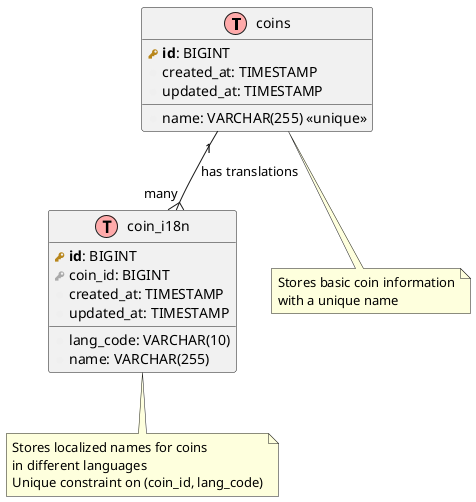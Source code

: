 @startuml CoinDesk ER Diagram

!define TABLE(name,desc) class name as "desc" << (T,#FFAAAA) >>
!define PRIMARY_KEY(x) <b><color:#b8861b><&key></color> x</b>
!define FOREIGN_KEY(x) <color:#aaaaaa><&key></color> x
!define COLUMN(x) <color:#efefef><&media-record></color> x

' Tables
TABLE(coins, "coins") {
  PRIMARY_KEY(id): BIGINT
  COLUMN(name): VARCHAR(255) <<unique>>
  COLUMN(created_at): TIMESTAMP
  COLUMN(updated_at): TIMESTAMP
}

TABLE(coin_i18n, "coin_i18n") {
  PRIMARY_KEY(id): BIGINT
  FOREIGN_KEY(coin_id): BIGINT
  COLUMN(lang_code): VARCHAR(10)
  COLUMN(name): VARCHAR(255)
  COLUMN(created_at): TIMESTAMP
  COLUMN(updated_at): TIMESTAMP
}

' Relationships
coins "1" --{ "many" coin_i18n : "has translations"

note bottom of coins
  Stores basic coin information
  with a unique name
end note

note bottom of coin_i18n
  Stores localized names for coins
  in different languages
  Unique constraint on (coin_id, lang_code)
end note

@enduml
